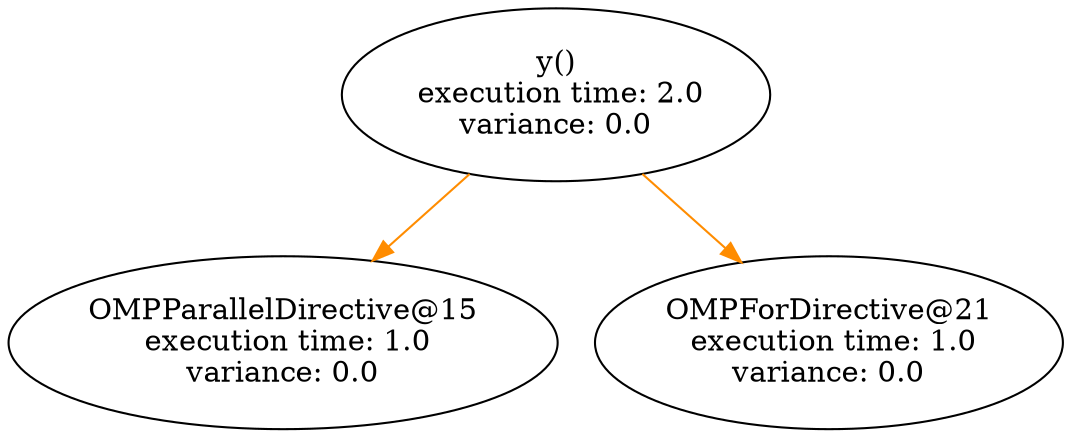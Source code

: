 digraph G {
	graph [bb="0,0,459,204"];
	node [label="\N"];
	"OMPParallelDirective@15"	 [height=1.1471,
		label="OMPParallelDirective@15\n execution time: 1.0\nvariance: 0.0",
		pos="118,42",
		width=3.2896];
	y	 [height=1.1471,
		label="y()\n execution time: 2.0\nvariance: 0.0",
		pos="237,162",
		width=2.4853];
	y -> "OMPParallelDirective@15"	 [color=darkorange,
		pos="e,156.62,81.298 200,124.31 188.59,112.99 175.88,100.39 163.94,88.553"];
	"OMPForDirective@21"	 [height=1.1471,
		label="OMPForDirective@21\n execution time: 1.0\nvariance: 0.0",
		pos="357,42",
		width=2.8384];
	y -> "OMPForDirective@21"	 [color=darkorange,
		pos="e,318.88,80.48 274.31,124.31 286.16,112.66 299.39,99.649 311.74,87.51"];
}
